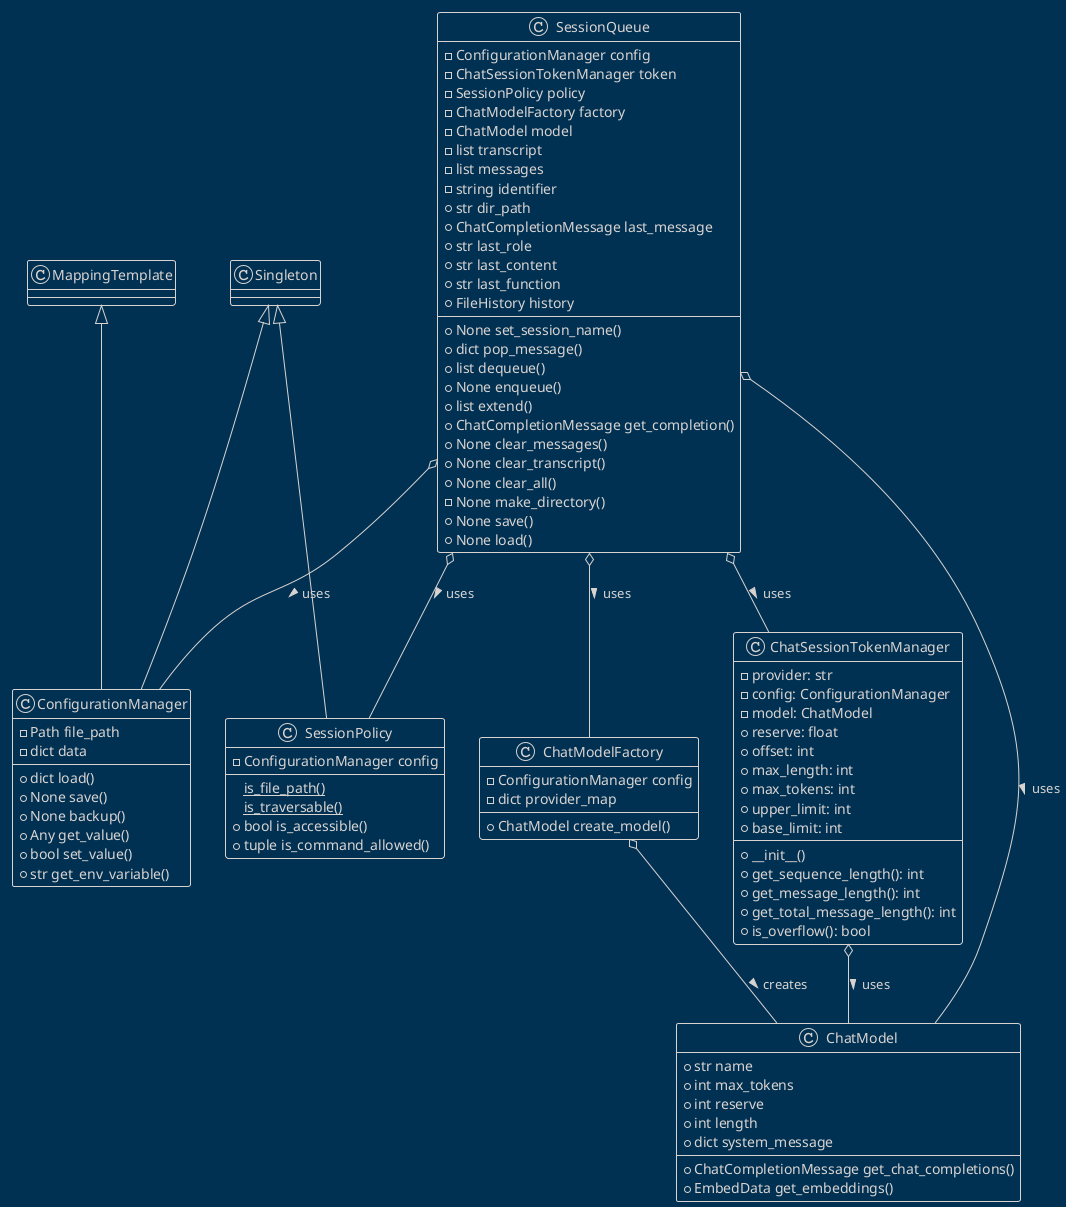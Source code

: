 @startuml SessionQueue
!theme blueprint

' docs/diagrams/plantuml/session_queue.puml

class ConfigurationManager extends Singleton, MappingTemplate {
  - Path file_path
  - dict data
  + dict load()
  + None save()
  + None backup()
  + Any get_value()
  + bool set_value()
  + str get_env_variable()
}

class ChatModel {
  + str name
  + int max_tokens
  + int reserve
  + int length
  + dict system_message
  + ChatCompletionMessage get_chat_completions()
  + EmbedData get_embeddings()
}

class ChatModelFactory {
  - ConfigurationManager config
  - dict provider_map
  + ChatModel create_model()
}

class ChatSessionTokenManager {
  - provider: str
  - config: ConfigurationManager
  - model: ChatModel
  + reserve: float
  + offset: int
  + max_length: int
  + max_tokens: int
  + upper_limit: int
  + base_limit: int
  + __init__()
  + get_sequence_length(): int
  + get_message_length(): int
  + get_total_message_length(): int
  + is_overflow(): bool
}

class SessionPolicy extends Singleton {
  - ConfigurationManager config
  {static} is_file_path()
  {static} is_traversable()
  + bool is_accessible()
  + tuple is_command_allowed()
}

class SessionQueue {
  - ConfigurationManager config
  - ChatSessionTokenManager token
  - SessionPolicy policy
  - ChatModelFactory factory
  - ChatModel model
  - list transcript
  - list messages
  - string identifier
  + str dir_path
  + ChatCompletionMessage last_message
  + str last_role
  + str last_content
  + str last_function
  + FileHistory history
  + None set_session_name()
  + dict pop_message()
  + list dequeue()
  + None enqueue()
  + list extend()
  + ChatCompletionMessage get_completion()
  + None clear_messages()
  + None clear_transcript()
  + None clear_all()
  - None make_directory()
  + None save()
  + None load()
}

' Define relationships

SessionQueue o-- ConfigurationManager : uses >
SessionQueue o-- ChatSessionTokenManager : uses >
SessionQueue o-- SessionPolicy : uses >
SessionQueue o-- ChatModel : uses >
ChatSessionTokenManager o-- ChatModel : uses >
ChatModelFactory o-- ChatModel : creates >
SessionQueue o-- ChatModelFactory : uses >
@enduml